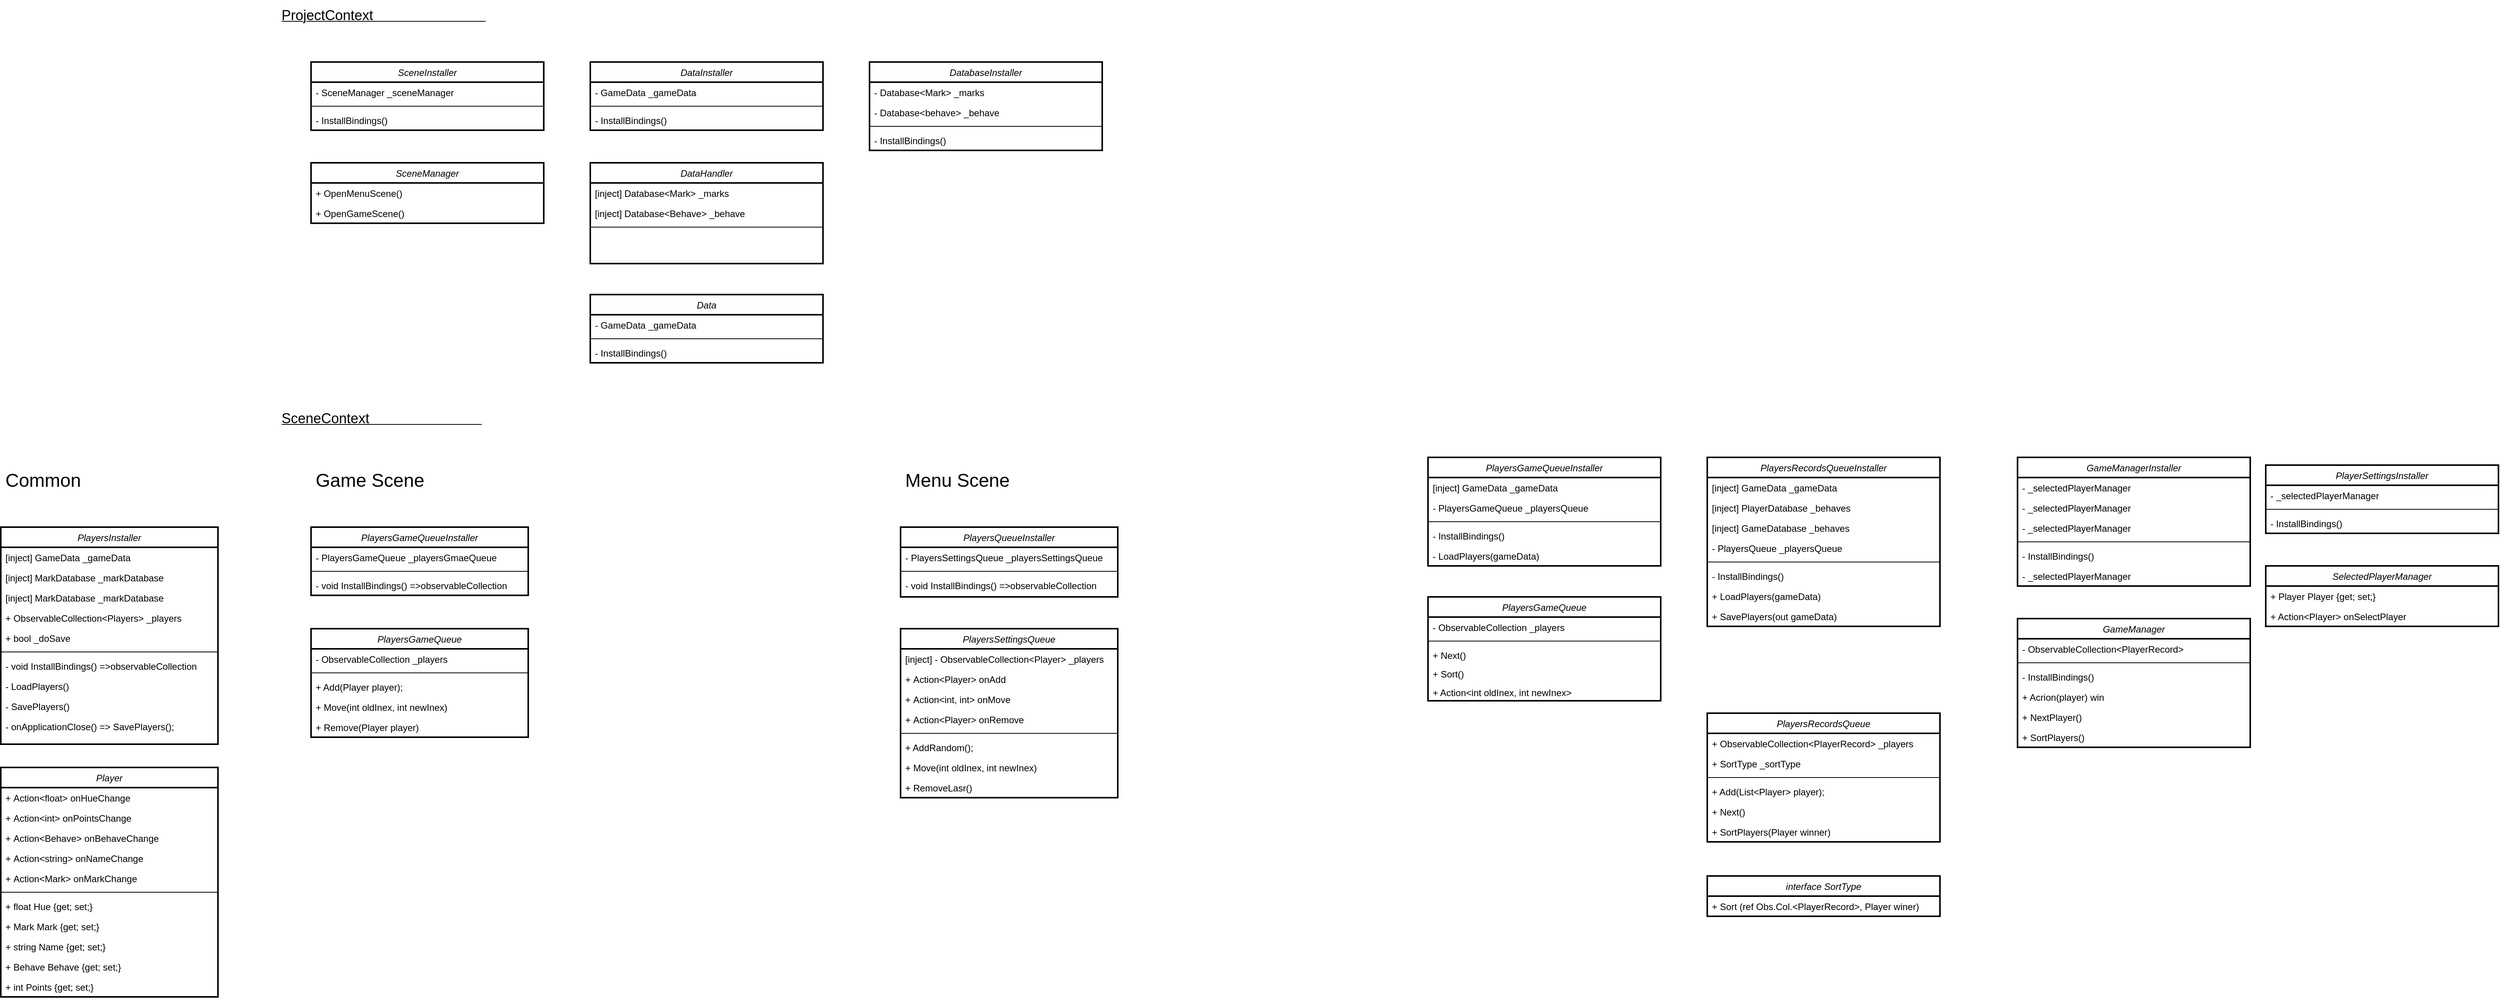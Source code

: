 <mxfile version="21.7.1" type="device">
  <diagram id="C5RBs43oDa-KdzZeNtuy" name="Page-1">
    <mxGraphModel dx="2106" dy="2258" grid="1" gridSize="10" guides="1" tooltips="1" connect="1" arrows="1" fold="1" page="1" pageScale="1" pageWidth="827" pageHeight="1169" math="0" shadow="0">
      <root>
        <mxCell id="WIyWlLk6GJQsqaUBKTNV-0" />
        <mxCell id="WIyWlLk6GJQsqaUBKTNV-1" parent="WIyWlLk6GJQsqaUBKTNV-0" />
        <mxCell id="RWt7drx12t7ZqrAbuFon-0" value="&lt;u&gt;&lt;font style=&quot;font-size: 18px;&quot;&gt;SceneContext&amp;nbsp; &amp;nbsp; &amp;nbsp; &amp;nbsp; &amp;nbsp; &amp;nbsp; &amp;nbsp; &amp;nbsp; &amp;nbsp; &amp;nbsp; &amp;nbsp; &amp;nbsp; &amp;nbsp; &amp;nbsp; &amp;nbsp;&lt;/font&gt;&lt;/u&gt;" style="text;html=1;strokeColor=none;fillColor=none;align=left;verticalAlign=middle;whiteSpace=wrap;rounded=0;" parent="WIyWlLk6GJQsqaUBKTNV-1" vertex="1">
          <mxGeometry y="440" width="400" height="40" as="geometry" />
        </mxCell>
        <mxCell id="RWt7drx12t7ZqrAbuFon-1" value="&lt;u&gt;&lt;font style=&quot;font-size: 18px;&quot;&gt;ProjectContext&amp;nbsp; &amp;nbsp; &amp;nbsp; &amp;nbsp; &amp;nbsp; &amp;nbsp; &amp;nbsp; &amp;nbsp; &amp;nbsp; &amp;nbsp; &amp;nbsp; &amp;nbsp; &amp;nbsp; &amp;nbsp; &amp;nbsp;&lt;/font&gt;&lt;/u&gt;" style="text;html=1;strokeColor=none;fillColor=none;align=left;verticalAlign=middle;whiteSpace=wrap;rounded=0;" parent="WIyWlLk6GJQsqaUBKTNV-1" vertex="1">
          <mxGeometry y="-80" width="400" height="40" as="geometry" />
        </mxCell>
        <mxCell id="RWt7drx12t7ZqrAbuFon-3" value="SceneInstaller" style="swimlane;fontStyle=2;align=center;verticalAlign=top;childLayout=stackLayout;horizontal=1;startSize=26;horizontalStack=0;resizeParent=1;resizeLast=0;collapsible=1;marginBottom=0;rounded=0;shadow=0;strokeWidth=2;" parent="WIyWlLk6GJQsqaUBKTNV-1" vertex="1">
          <mxGeometry x="40" width="300" height="88" as="geometry">
            <mxRectangle x="230" y="140" width="160" height="26" as="alternateBounds" />
          </mxGeometry>
        </mxCell>
        <mxCell id="RWt7drx12t7ZqrAbuFon-4" value="- SceneManager _sceneManager" style="text;align=left;verticalAlign=top;spacingLeft=4;spacingRight=4;overflow=hidden;rotatable=0;points=[[0,0.5],[1,0.5]];portConstraint=eastwest;" parent="RWt7drx12t7ZqrAbuFon-3" vertex="1">
          <mxGeometry y="26" width="300" height="26" as="geometry" />
        </mxCell>
        <mxCell id="RWt7drx12t7ZqrAbuFon-24" value="" style="line;strokeWidth=1;html=1;perimeter=backbonePerimeter;points=[];outlineConnect=0;" parent="RWt7drx12t7ZqrAbuFon-3" vertex="1">
          <mxGeometry y="52" width="300" height="10" as="geometry" />
        </mxCell>
        <mxCell id="RWt7drx12t7ZqrAbuFon-23" value="- InstallBindings()" style="text;align=left;verticalAlign=top;spacingLeft=4;spacingRight=4;overflow=hidden;rotatable=0;points=[[0,0.5],[1,0.5]];portConstraint=eastwest;" parent="RWt7drx12t7ZqrAbuFon-3" vertex="1">
          <mxGeometry y="62" width="300" height="26" as="geometry" />
        </mxCell>
        <mxCell id="RWt7drx12t7ZqrAbuFon-5" value="DataInstaller" style="swimlane;fontStyle=2;align=center;verticalAlign=top;childLayout=stackLayout;horizontal=1;startSize=26;horizontalStack=0;resizeParent=1;resizeLast=0;collapsible=1;marginBottom=0;rounded=0;shadow=0;strokeWidth=2;" parent="WIyWlLk6GJQsqaUBKTNV-1" vertex="1">
          <mxGeometry x="400" width="300" height="88" as="geometry">
            <mxRectangle x="230" y="140" width="160" height="26" as="alternateBounds" />
          </mxGeometry>
        </mxCell>
        <mxCell id="RWt7drx12t7ZqrAbuFon-6" value="- GameData _gameData" style="text;align=left;verticalAlign=top;spacingLeft=4;spacingRight=4;overflow=hidden;rotatable=0;points=[[0,0.5],[1,0.5]];portConstraint=eastwest;" parent="RWt7drx12t7ZqrAbuFon-5" vertex="1">
          <mxGeometry y="26" width="300" height="26" as="geometry" />
        </mxCell>
        <mxCell id="nKzSzMD7sCRKv_8YB2W3-50" value="" style="line;strokeWidth=1;html=1;perimeter=backbonePerimeter;points=[];outlineConnect=0;" parent="RWt7drx12t7ZqrAbuFon-5" vertex="1">
          <mxGeometry y="52" width="300" height="10" as="geometry" />
        </mxCell>
        <mxCell id="RWt7drx12t7ZqrAbuFon-12" value="- InstallBindings()" style="text;align=left;verticalAlign=top;spacingLeft=4;spacingRight=4;overflow=hidden;rotatable=0;points=[[0,0.5],[1,0.5]];portConstraint=eastwest;" parent="RWt7drx12t7ZqrAbuFon-5" vertex="1">
          <mxGeometry y="62" width="300" height="26" as="geometry" />
        </mxCell>
        <mxCell id="RWt7drx12t7ZqrAbuFon-7" value="SceneManager" style="swimlane;fontStyle=2;align=center;verticalAlign=top;childLayout=stackLayout;horizontal=1;startSize=26;horizontalStack=0;resizeParent=1;resizeLast=0;collapsible=1;marginBottom=0;rounded=0;shadow=0;strokeWidth=2;" parent="WIyWlLk6GJQsqaUBKTNV-1" vertex="1">
          <mxGeometry x="40" y="130" width="300" height="78" as="geometry">
            <mxRectangle x="230" y="140" width="160" height="26" as="alternateBounds" />
          </mxGeometry>
        </mxCell>
        <mxCell id="RWt7drx12t7ZqrAbuFon-8" value="+ OpenMenuScene()" style="text;align=left;verticalAlign=top;spacingLeft=4;spacingRight=4;overflow=hidden;rotatable=0;points=[[0,0.5],[1,0.5]];portConstraint=eastwest;" parent="RWt7drx12t7ZqrAbuFon-7" vertex="1">
          <mxGeometry y="26" width="300" height="26" as="geometry" />
        </mxCell>
        <mxCell id="RWt7drx12t7ZqrAbuFon-11" value="+ OpenGameScene()" style="text;align=left;verticalAlign=top;spacingLeft=4;spacingRight=4;overflow=hidden;rotatable=0;points=[[0,0.5],[1,0.5]];portConstraint=eastwest;" parent="RWt7drx12t7ZqrAbuFon-7" vertex="1">
          <mxGeometry y="52" width="300" height="26" as="geometry" />
        </mxCell>
        <mxCell id="RWt7drx12t7ZqrAbuFon-17" value="DatabaseInstaller" style="swimlane;fontStyle=2;align=center;verticalAlign=top;childLayout=stackLayout;horizontal=1;startSize=26;horizontalStack=0;resizeParent=1;resizeLast=0;collapsible=1;marginBottom=0;rounded=0;shadow=0;strokeWidth=2;" parent="WIyWlLk6GJQsqaUBKTNV-1" vertex="1">
          <mxGeometry x="760" width="300" height="114" as="geometry">
            <mxRectangle x="230" y="140" width="160" height="26" as="alternateBounds" />
          </mxGeometry>
        </mxCell>
        <mxCell id="RWt7drx12t7ZqrAbuFon-18" value="- Database&lt;Mark&gt; _marks" style="text;align=left;verticalAlign=top;spacingLeft=4;spacingRight=4;overflow=hidden;rotatable=0;points=[[0,0.5],[1,0.5]];portConstraint=eastwest;" parent="RWt7drx12t7ZqrAbuFon-17" vertex="1">
          <mxGeometry y="26" width="300" height="26" as="geometry" />
        </mxCell>
        <mxCell id="RWt7drx12t7ZqrAbuFon-26" value="- Database&lt;behave&gt; _behave" style="text;align=left;verticalAlign=top;spacingLeft=4;spacingRight=4;overflow=hidden;rotatable=0;points=[[0,0.5],[1,0.5]];portConstraint=eastwest;" parent="RWt7drx12t7ZqrAbuFon-17" vertex="1">
          <mxGeometry y="52" width="300" height="26" as="geometry" />
        </mxCell>
        <mxCell id="RWt7drx12t7ZqrAbuFon-19" value="" style="line;strokeWidth=1;html=1;perimeter=backbonePerimeter;points=[];outlineConnect=0;" parent="RWt7drx12t7ZqrAbuFon-17" vertex="1">
          <mxGeometry y="78" width="300" height="10" as="geometry" />
        </mxCell>
        <mxCell id="RWt7drx12t7ZqrAbuFon-20" value="- InstallBindings()" style="text;align=left;verticalAlign=top;spacingLeft=4;spacingRight=4;overflow=hidden;rotatable=0;points=[[0,0.5],[1,0.5]];portConstraint=eastwest;" parent="RWt7drx12t7ZqrAbuFon-17" vertex="1">
          <mxGeometry y="88" width="300" height="26" as="geometry" />
        </mxCell>
        <mxCell id="eCSpOS6bORuMUU4kWsDA-11" value="PlayerSettingsInstaller" style="swimlane;fontStyle=2;align=center;verticalAlign=top;childLayout=stackLayout;horizontal=1;startSize=26;horizontalStack=0;resizeParent=1;resizeLast=0;collapsible=1;marginBottom=0;rounded=0;shadow=0;strokeWidth=2;" parent="WIyWlLk6GJQsqaUBKTNV-1" vertex="1">
          <mxGeometry x="2560" y="520" width="300" height="88" as="geometry">
            <mxRectangle x="230" y="140" width="160" height="26" as="alternateBounds" />
          </mxGeometry>
        </mxCell>
        <mxCell id="eCSpOS6bORuMUU4kWsDA-13" value="- _selectedPlayerManager" style="text;align=left;verticalAlign=top;spacingLeft=4;spacingRight=4;overflow=hidden;rotatable=0;points=[[0,0.5],[1,0.5]];portConstraint=eastwest;" parent="eCSpOS6bORuMUU4kWsDA-11" vertex="1">
          <mxGeometry y="26" width="300" height="26" as="geometry" />
        </mxCell>
        <mxCell id="eCSpOS6bORuMUU4kWsDA-14" value="" style="line;strokeWidth=1;html=1;perimeter=backbonePerimeter;points=[];outlineConnect=0;" parent="eCSpOS6bORuMUU4kWsDA-11" vertex="1">
          <mxGeometry y="52" width="300" height="10" as="geometry" />
        </mxCell>
        <mxCell id="eCSpOS6bORuMUU4kWsDA-15" value="- InstallBindings()" style="text;align=left;verticalAlign=top;spacingLeft=4;spacingRight=4;overflow=hidden;rotatable=0;points=[[0,0.5],[1,0.5]];portConstraint=eastwest;" parent="eCSpOS6bORuMUU4kWsDA-11" vertex="1">
          <mxGeometry y="62" width="300" height="26" as="geometry" />
        </mxCell>
        <mxCell id="eCSpOS6bORuMUU4kWsDA-18" value="SelectedPlayerManager" style="swimlane;fontStyle=2;align=center;verticalAlign=top;childLayout=stackLayout;horizontal=1;startSize=26;horizontalStack=0;resizeParent=1;resizeLast=0;collapsible=1;marginBottom=0;rounded=0;shadow=0;strokeWidth=2;" parent="WIyWlLk6GJQsqaUBKTNV-1" vertex="1">
          <mxGeometry x="2560" y="650" width="300" height="78" as="geometry">
            <mxRectangle x="230" y="140" width="160" height="26" as="alternateBounds" />
          </mxGeometry>
        </mxCell>
        <mxCell id="eCSpOS6bORuMUU4kWsDA-19" value="+ Player Player {get; set;}" style="text;align=left;verticalAlign=top;spacingLeft=4;spacingRight=4;overflow=hidden;rotatable=0;points=[[0,0.5],[1,0.5]];portConstraint=eastwest;" parent="eCSpOS6bORuMUU4kWsDA-18" vertex="1">
          <mxGeometry y="26" width="300" height="26" as="geometry" />
        </mxCell>
        <mxCell id="pzzgh0RYBf0yn_YFM6Jk-4" value="+ Action&lt;Player&gt; onSelectPlayer" style="text;align=left;verticalAlign=top;spacingLeft=4;spacingRight=4;overflow=hidden;rotatable=0;points=[[0,0.5],[1,0.5]];portConstraint=eastwest;" parent="eCSpOS6bORuMUU4kWsDA-18" vertex="1">
          <mxGeometry y="52" width="300" height="26" as="geometry" />
        </mxCell>
        <mxCell id="pzzgh0RYBf0yn_YFM6Jk-0" value="GameManagerInstaller" style="swimlane;fontStyle=2;align=center;verticalAlign=top;childLayout=stackLayout;horizontal=1;startSize=26;horizontalStack=0;resizeParent=1;resizeLast=0;collapsible=1;marginBottom=0;rounded=0;shadow=0;strokeWidth=2;" parent="WIyWlLk6GJQsqaUBKTNV-1" vertex="1">
          <mxGeometry x="2240" y="510" width="300" height="166" as="geometry">
            <mxRectangle x="230" y="140" width="160" height="26" as="alternateBounds" />
          </mxGeometry>
        </mxCell>
        <mxCell id="pzzgh0RYBf0yn_YFM6Jk-1" value="- _selectedPlayerManager" style="text;align=left;verticalAlign=top;spacingLeft=4;spacingRight=4;overflow=hidden;rotatable=0;points=[[0,0.5],[1,0.5]];portConstraint=eastwest;" parent="pzzgh0RYBf0yn_YFM6Jk-0" vertex="1">
          <mxGeometry y="26" width="300" height="26" as="geometry" />
        </mxCell>
        <mxCell id="pzzgh0RYBf0yn_YFM6Jk-35" value="- _selectedPlayerManager" style="text;align=left;verticalAlign=top;spacingLeft=4;spacingRight=4;overflow=hidden;rotatable=0;points=[[0,0.5],[1,0.5]];portConstraint=eastwest;" parent="pzzgh0RYBf0yn_YFM6Jk-0" vertex="1">
          <mxGeometry y="52" width="300" height="26" as="geometry" />
        </mxCell>
        <mxCell id="pzzgh0RYBf0yn_YFM6Jk-36" value="- _selectedPlayerManager" style="text;align=left;verticalAlign=top;spacingLeft=4;spacingRight=4;overflow=hidden;rotatable=0;points=[[0,0.5],[1,0.5]];portConstraint=eastwest;" parent="pzzgh0RYBf0yn_YFM6Jk-0" vertex="1">
          <mxGeometry y="78" width="300" height="26" as="geometry" />
        </mxCell>
        <mxCell id="pzzgh0RYBf0yn_YFM6Jk-2" value="" style="line;strokeWidth=1;html=1;perimeter=backbonePerimeter;points=[];outlineConnect=0;" parent="pzzgh0RYBf0yn_YFM6Jk-0" vertex="1">
          <mxGeometry y="104" width="300" height="10" as="geometry" />
        </mxCell>
        <mxCell id="pzzgh0RYBf0yn_YFM6Jk-3" value="- InstallBindings()" style="text;align=left;verticalAlign=top;spacingLeft=4;spacingRight=4;overflow=hidden;rotatable=0;points=[[0,0.5],[1,0.5]];portConstraint=eastwest;" parent="pzzgh0RYBf0yn_YFM6Jk-0" vertex="1">
          <mxGeometry y="114" width="300" height="26" as="geometry" />
        </mxCell>
        <mxCell id="pzzgh0RYBf0yn_YFM6Jk-37" value="- _selectedPlayerManager" style="text;align=left;verticalAlign=top;spacingLeft=4;spacingRight=4;overflow=hidden;rotatable=0;points=[[0,0.5],[1,0.5]];portConstraint=eastwest;" parent="pzzgh0RYBf0yn_YFM6Jk-0" vertex="1">
          <mxGeometry y="140" width="300" height="26" as="geometry" />
        </mxCell>
        <mxCell id="pzzgh0RYBf0yn_YFM6Jk-10" value="Player" style="swimlane;fontStyle=2;align=center;verticalAlign=top;childLayout=stackLayout;horizontal=1;startSize=26;horizontalStack=0;resizeParent=1;resizeLast=0;collapsible=1;marginBottom=0;rounded=0;shadow=0;strokeWidth=2;" parent="WIyWlLk6GJQsqaUBKTNV-1" vertex="1">
          <mxGeometry x="-360" y="910" width="280" height="296" as="geometry">
            <mxRectangle x="230" y="140" width="160" height="26" as="alternateBounds" />
          </mxGeometry>
        </mxCell>
        <mxCell id="pzzgh0RYBf0yn_YFM6Jk-18" value="+ Action&lt;float&gt; onHueChange" style="text;align=left;verticalAlign=top;spacingLeft=4;spacingRight=4;overflow=hidden;rotatable=0;points=[[0,0.5],[1,0.5]];portConstraint=eastwest;" parent="pzzgh0RYBf0yn_YFM6Jk-10" vertex="1">
          <mxGeometry y="26" width="280" height="26" as="geometry" />
        </mxCell>
        <mxCell id="vh8vNaEsCIu60VA3Ig1F-8" value="+ Action&lt;int&gt; onPointsChange" style="text;align=left;verticalAlign=top;spacingLeft=4;spacingRight=4;overflow=hidden;rotatable=0;points=[[0,0.5],[1,0.5]];portConstraint=eastwest;" vertex="1" parent="pzzgh0RYBf0yn_YFM6Jk-10">
          <mxGeometry y="52" width="280" height="26" as="geometry" />
        </mxCell>
        <mxCell id="pzzgh0RYBf0yn_YFM6Jk-21" value="+ Action&lt;Behave&gt; onBehaveChange" style="text;align=left;verticalAlign=top;spacingLeft=4;spacingRight=4;overflow=hidden;rotatable=0;points=[[0,0.5],[1,0.5]];portConstraint=eastwest;" parent="pzzgh0RYBf0yn_YFM6Jk-10" vertex="1">
          <mxGeometry y="78" width="280" height="26" as="geometry" />
        </mxCell>
        <mxCell id="pzzgh0RYBf0yn_YFM6Jk-20" value="+ Action&lt;string&gt; onNameChange" style="text;align=left;verticalAlign=top;spacingLeft=4;spacingRight=4;overflow=hidden;rotatable=0;points=[[0,0.5],[1,0.5]];portConstraint=eastwest;" parent="pzzgh0RYBf0yn_YFM6Jk-10" vertex="1">
          <mxGeometry y="104" width="280" height="26" as="geometry" />
        </mxCell>
        <mxCell id="pzzgh0RYBf0yn_YFM6Jk-19" value="+ Action&lt;Mark&gt; onMarkChange" style="text;align=left;verticalAlign=top;spacingLeft=4;spacingRight=4;overflow=hidden;rotatable=0;points=[[0,0.5],[1,0.5]];portConstraint=eastwest;" parent="pzzgh0RYBf0yn_YFM6Jk-10" vertex="1">
          <mxGeometry y="130" width="280" height="26" as="geometry" />
        </mxCell>
        <mxCell id="vh8vNaEsCIu60VA3Ig1F-9" value="" style="line;strokeWidth=1;html=1;perimeter=backbonePerimeter;points=[];outlineConnect=0;" vertex="1" parent="pzzgh0RYBf0yn_YFM6Jk-10">
          <mxGeometry y="156" width="280" height="10" as="geometry" />
        </mxCell>
        <mxCell id="pzzgh0RYBf0yn_YFM6Jk-15" value="+ float Hue {get; set;}" style="text;align=left;verticalAlign=top;spacingLeft=4;spacingRight=4;overflow=hidden;rotatable=0;points=[[0,0.5],[1,0.5]];portConstraint=eastwest;" parent="pzzgh0RYBf0yn_YFM6Jk-10" vertex="1">
          <mxGeometry y="166" width="280" height="26" as="geometry" />
        </mxCell>
        <mxCell id="pzzgh0RYBf0yn_YFM6Jk-16" value="+ Mark Mark {get; set;}" style="text;align=left;verticalAlign=top;spacingLeft=4;spacingRight=4;overflow=hidden;rotatable=0;points=[[0,0.5],[1,0.5]];portConstraint=eastwest;" parent="pzzgh0RYBf0yn_YFM6Jk-10" vertex="1">
          <mxGeometry y="192" width="280" height="26" as="geometry" />
        </mxCell>
        <mxCell id="pzzgh0RYBf0yn_YFM6Jk-17" value="+ string Name {get; set;}" style="text;align=left;verticalAlign=top;spacingLeft=4;spacingRight=4;overflow=hidden;rotatable=0;points=[[0,0.5],[1,0.5]];portConstraint=eastwest;" parent="pzzgh0RYBf0yn_YFM6Jk-10" vertex="1">
          <mxGeometry y="218" width="280" height="26" as="geometry" />
        </mxCell>
        <mxCell id="pzzgh0RYBf0yn_YFM6Jk-11" value="+ Behave Behave {get; set;}" style="text;align=left;verticalAlign=top;spacingLeft=4;spacingRight=4;overflow=hidden;rotatable=0;points=[[0,0.5],[1,0.5]];portConstraint=eastwest;" parent="pzzgh0RYBf0yn_YFM6Jk-10" vertex="1">
          <mxGeometry y="244" width="280" height="26" as="geometry" />
        </mxCell>
        <mxCell id="-Ew2Ohf3w3BdsISUIbqz-23" value="+ int Points {get; set;}" style="text;align=left;verticalAlign=top;spacingLeft=4;spacingRight=4;overflow=hidden;rotatable=0;points=[[0,0.5],[1,0.5]];portConstraint=eastwest;" parent="pzzgh0RYBf0yn_YFM6Jk-10" vertex="1">
          <mxGeometry y="270" width="280" height="26" as="geometry" />
        </mxCell>
        <mxCell id="pzzgh0RYBf0yn_YFM6Jk-38" value="PlayersRecordsQueueInstaller" style="swimlane;fontStyle=2;align=center;verticalAlign=top;childLayout=stackLayout;horizontal=1;startSize=26;horizontalStack=0;resizeParent=1;resizeLast=0;collapsible=1;marginBottom=0;rounded=0;shadow=0;strokeWidth=2;" parent="WIyWlLk6GJQsqaUBKTNV-1" vertex="1">
          <mxGeometry x="1840" y="510" width="300" height="218" as="geometry">
            <mxRectangle x="230" y="140" width="160" height="26" as="alternateBounds" />
          </mxGeometry>
        </mxCell>
        <mxCell id="pzzgh0RYBf0yn_YFM6Jk-39" value="[inject] GameData _gameData" style="text;align=left;verticalAlign=top;spacingLeft=4;spacingRight=4;overflow=hidden;rotatable=0;points=[[0,0.5],[1,0.5]];portConstraint=eastwest;" parent="pzzgh0RYBf0yn_YFM6Jk-38" vertex="1">
          <mxGeometry y="26" width="300" height="26" as="geometry" />
        </mxCell>
        <mxCell id="6RtvDt39h_EVORlBY8tv-3" value="[inject] PlayerDatabase _behaves" style="text;align=left;verticalAlign=top;spacingLeft=4;spacingRight=4;overflow=hidden;rotatable=0;points=[[0,0.5],[1,0.5]];portConstraint=eastwest;" parent="pzzgh0RYBf0yn_YFM6Jk-38" vertex="1">
          <mxGeometry y="52" width="300" height="26" as="geometry" />
        </mxCell>
        <mxCell id="6RtvDt39h_EVORlBY8tv-4" value="[inject] GameDatabase _behaves" style="text;align=left;verticalAlign=top;spacingLeft=4;spacingRight=4;overflow=hidden;rotatable=0;points=[[0,0.5],[1,0.5]];portConstraint=eastwest;" parent="pzzgh0RYBf0yn_YFM6Jk-38" vertex="1">
          <mxGeometry y="78" width="300" height="26" as="geometry" />
        </mxCell>
        <mxCell id="pzzgh0RYBf0yn_YFM6Jk-42" value="- PlayersQueue _playersQueue" style="text;align=left;verticalAlign=top;spacingLeft=4;spacingRight=4;overflow=hidden;rotatable=0;points=[[0,0.5],[1,0.5]];portConstraint=eastwest;" parent="pzzgh0RYBf0yn_YFM6Jk-38" vertex="1">
          <mxGeometry y="104" width="300" height="26" as="geometry" />
        </mxCell>
        <mxCell id="pzzgh0RYBf0yn_YFM6Jk-43" value="" style="line;strokeWidth=1;html=1;perimeter=backbonePerimeter;points=[];outlineConnect=0;" parent="pzzgh0RYBf0yn_YFM6Jk-38" vertex="1">
          <mxGeometry y="130" width="300" height="10" as="geometry" />
        </mxCell>
        <mxCell id="pzzgh0RYBf0yn_YFM6Jk-44" value="- InstallBindings()" style="text;align=left;verticalAlign=top;spacingLeft=4;spacingRight=4;overflow=hidden;rotatable=0;points=[[0,0.5],[1,0.5]];portConstraint=eastwest;" parent="pzzgh0RYBf0yn_YFM6Jk-38" vertex="1">
          <mxGeometry y="140" width="300" height="26" as="geometry" />
        </mxCell>
        <mxCell id="pzzgh0RYBf0yn_YFM6Jk-45" value="+ LoadPlayers(gameData)" style="text;align=left;verticalAlign=top;spacingLeft=4;spacingRight=4;overflow=hidden;rotatable=0;points=[[0,0.5],[1,0.5]];portConstraint=eastwest;" parent="pzzgh0RYBf0yn_YFM6Jk-38" vertex="1">
          <mxGeometry y="166" width="300" height="26" as="geometry" />
        </mxCell>
        <mxCell id="pzzgh0RYBf0yn_YFM6Jk-46" value="+ SavePlayers(out gameData)" style="text;align=left;verticalAlign=top;spacingLeft=4;spacingRight=4;overflow=hidden;rotatable=0;points=[[0,0.5],[1,0.5]];portConstraint=eastwest;" parent="pzzgh0RYBf0yn_YFM6Jk-38" vertex="1">
          <mxGeometry y="192" width="300" height="26" as="geometry" />
        </mxCell>
        <mxCell id="BnhjiW-TIz43yoAr8VU0-2" value="DataHandler" style="swimlane;fontStyle=2;align=center;verticalAlign=top;childLayout=stackLayout;horizontal=1;startSize=26;horizontalStack=0;resizeParent=1;resizeLast=0;collapsible=1;marginBottom=0;rounded=0;shadow=0;strokeWidth=2;" parent="WIyWlLk6GJQsqaUBKTNV-1" vertex="1">
          <mxGeometry x="400" y="130" width="300" height="130" as="geometry">
            <mxRectangle x="230" y="140" width="160" height="26" as="alternateBounds" />
          </mxGeometry>
        </mxCell>
        <mxCell id="pzzgh0RYBf0yn_YFM6Jk-5" value="[inject] Database&lt;Mark&gt; _marks" style="text;align=left;verticalAlign=top;spacingLeft=4;spacingRight=4;overflow=hidden;rotatable=0;points=[[0,0.5],[1,0.5]];portConstraint=eastwest;" parent="BnhjiW-TIz43yoAr8VU0-2" vertex="1">
          <mxGeometry y="26" width="300" height="26" as="geometry" />
        </mxCell>
        <mxCell id="pzzgh0RYBf0yn_YFM6Jk-6" value="[inject] Database&lt;Behave&gt; _behave" style="text;align=left;verticalAlign=top;spacingLeft=4;spacingRight=4;overflow=hidden;rotatable=0;points=[[0,0.5],[1,0.5]];portConstraint=eastwest;" parent="BnhjiW-TIz43yoAr8VU0-2" vertex="1">
          <mxGeometry y="52" width="300" height="26" as="geometry" />
        </mxCell>
        <mxCell id="BnhjiW-TIz43yoAr8VU0-5" value="" style="line;strokeWidth=1;html=1;perimeter=backbonePerimeter;points=[];outlineConnect=0;" parent="BnhjiW-TIz43yoAr8VU0-2" vertex="1">
          <mxGeometry y="78" width="300" height="10" as="geometry" />
        </mxCell>
        <mxCell id="dbEpED3ojW55yauelcBQ-4" value="Data" style="swimlane;fontStyle=2;align=center;verticalAlign=top;childLayout=stackLayout;horizontal=1;startSize=26;horizontalStack=0;resizeParent=1;resizeLast=0;collapsible=1;marginBottom=0;rounded=0;shadow=0;strokeWidth=2;" parent="WIyWlLk6GJQsqaUBKTNV-1" vertex="1">
          <mxGeometry x="400" y="300" width="300" height="88" as="geometry">
            <mxRectangle x="230" y="140" width="160" height="26" as="alternateBounds" />
          </mxGeometry>
        </mxCell>
        <mxCell id="dbEpED3ojW55yauelcBQ-5" value="- GameData _gameData" style="text;align=left;verticalAlign=top;spacingLeft=4;spacingRight=4;overflow=hidden;rotatable=0;points=[[0,0.5],[1,0.5]];portConstraint=eastwest;" parent="dbEpED3ojW55yauelcBQ-4" vertex="1">
          <mxGeometry y="26" width="300" height="26" as="geometry" />
        </mxCell>
        <mxCell id="dbEpED3ojW55yauelcBQ-6" value="" style="line;strokeWidth=1;html=1;perimeter=backbonePerimeter;points=[];outlineConnect=0;" parent="dbEpED3ojW55yauelcBQ-4" vertex="1">
          <mxGeometry y="52" width="300" height="10" as="geometry" />
        </mxCell>
        <mxCell id="dbEpED3ojW55yauelcBQ-7" value="- InstallBindings()" style="text;align=left;verticalAlign=top;spacingLeft=4;spacingRight=4;overflow=hidden;rotatable=0;points=[[0,0.5],[1,0.5]];portConstraint=eastwest;" parent="dbEpED3ojW55yauelcBQ-4" vertex="1">
          <mxGeometry y="62" width="300" height="26" as="geometry" />
        </mxCell>
        <mxCell id="-Ew2Ohf3w3BdsISUIbqz-10" value="PlayersRecordsQueue" style="swimlane;fontStyle=2;align=center;verticalAlign=top;childLayout=stackLayout;horizontal=1;startSize=26;horizontalStack=0;resizeParent=1;resizeLast=0;collapsible=1;marginBottom=0;rounded=0;shadow=0;strokeWidth=2;" parent="WIyWlLk6GJQsqaUBKTNV-1" vertex="1">
          <mxGeometry x="1840" y="840" width="300" height="166" as="geometry">
            <mxRectangle x="230" y="140" width="160" height="26" as="alternateBounds" />
          </mxGeometry>
        </mxCell>
        <mxCell id="-Ew2Ohf3w3BdsISUIbqz-11" value="+ ObservableCollection&lt;PlayerRecord&gt; _players" style="text;align=left;verticalAlign=top;spacingLeft=4;spacingRight=4;overflow=hidden;rotatable=0;points=[[0,0.5],[1,0.5]];portConstraint=eastwest;" parent="-Ew2Ohf3w3BdsISUIbqz-10" vertex="1">
          <mxGeometry y="26" width="300" height="26" as="geometry" />
        </mxCell>
        <mxCell id="6RtvDt39h_EVORlBY8tv-5" value="+ SortType _sortType" style="text;align=left;verticalAlign=top;spacingLeft=4;spacingRight=4;overflow=hidden;rotatable=0;points=[[0,0.5],[1,0.5]];portConstraint=eastwest;" parent="-Ew2Ohf3w3BdsISUIbqz-10" vertex="1">
          <mxGeometry y="52" width="300" height="26" as="geometry" />
        </mxCell>
        <mxCell id="-Ew2Ohf3w3BdsISUIbqz-12" value="" style="line;strokeWidth=1;html=1;perimeter=backbonePerimeter;points=[];outlineConnect=0;" parent="-Ew2Ohf3w3BdsISUIbqz-10" vertex="1">
          <mxGeometry y="78" width="300" height="10" as="geometry" />
        </mxCell>
        <mxCell id="-Ew2Ohf3w3BdsISUIbqz-13" value="+ Add(List&lt;Player&gt; player);" style="text;align=left;verticalAlign=top;spacingLeft=4;spacingRight=4;overflow=hidden;rotatable=0;points=[[0,0.5],[1,0.5]];portConstraint=eastwest;" parent="-Ew2Ohf3w3BdsISUIbqz-10" vertex="1">
          <mxGeometry y="88" width="300" height="26" as="geometry" />
        </mxCell>
        <mxCell id="-Ew2Ohf3w3BdsISUIbqz-14" value="+ Next()" style="text;align=left;verticalAlign=top;spacingLeft=4;spacingRight=4;overflow=hidden;rotatable=0;points=[[0,0.5],[1,0.5]];portConstraint=eastwest;" parent="-Ew2Ohf3w3BdsISUIbqz-10" vertex="1">
          <mxGeometry y="114" width="300" height="26" as="geometry" />
        </mxCell>
        <mxCell id="-Ew2Ohf3w3BdsISUIbqz-16" value="+ SortPlayers(Player winner)" style="text;align=left;verticalAlign=top;spacingLeft=4;spacingRight=4;overflow=hidden;rotatable=0;points=[[0,0.5],[1,0.5]];portConstraint=eastwest;" parent="-Ew2Ohf3w3BdsISUIbqz-10" vertex="1">
          <mxGeometry y="140" width="300" height="26" as="geometry" />
        </mxCell>
        <mxCell id="-Ew2Ohf3w3BdsISUIbqz-24" value="PlayersGameQueue" style="swimlane;fontStyle=2;align=center;verticalAlign=top;childLayout=stackLayout;horizontal=1;startSize=26;horizontalStack=0;resizeParent=1;resizeLast=0;collapsible=1;marginBottom=0;rounded=0;shadow=0;strokeWidth=2;" parent="WIyWlLk6GJQsqaUBKTNV-1" vertex="1">
          <mxGeometry x="1480" y="690" width="300" height="134" as="geometry">
            <mxRectangle x="230" y="140" width="160" height="26" as="alternateBounds" />
          </mxGeometry>
        </mxCell>
        <mxCell id="-Ew2Ohf3w3BdsISUIbqz-25" value="- ObservableCollection _players" style="text;align=left;verticalAlign=top;spacingLeft=4;spacingRight=4;overflow=hidden;rotatable=0;points=[[0,0.5],[1,0.5]];portConstraint=eastwest;" parent="-Ew2Ohf3w3BdsISUIbqz-24" vertex="1">
          <mxGeometry y="26" width="300" height="26" as="geometry" />
        </mxCell>
        <mxCell id="-Ew2Ohf3w3BdsISUIbqz-26" value="" style="line;strokeWidth=1;html=1;perimeter=backbonePerimeter;points=[];outlineConnect=0;" parent="-Ew2Ohf3w3BdsISUIbqz-24" vertex="1">
          <mxGeometry y="52" width="300" height="10" as="geometry" />
        </mxCell>
        <mxCell id="-Ew2Ohf3w3BdsISUIbqz-28" value="+ Next()" style="text;align=left;verticalAlign=top;spacingLeft=4;spacingRight=4;overflow=hidden;rotatable=0;points=[[0,0.5],[1,0.5]];portConstraint=eastwest;" parent="-Ew2Ohf3w3BdsISUIbqz-24" vertex="1">
          <mxGeometry y="62" width="300" height="24" as="geometry" />
        </mxCell>
        <mxCell id="-Ew2Ohf3w3BdsISUIbqz-30" value="+ Sort()" style="text;align=left;verticalAlign=top;spacingLeft=4;spacingRight=4;overflow=hidden;rotatable=0;points=[[0,0.5],[1,0.5]];portConstraint=eastwest;" parent="-Ew2Ohf3w3BdsISUIbqz-24" vertex="1">
          <mxGeometry y="86" width="300" height="24" as="geometry" />
        </mxCell>
        <mxCell id="-Ew2Ohf3w3BdsISUIbqz-48" value="+ Action&lt;int oldInex, int newInex&gt;" style="text;align=left;verticalAlign=top;spacingLeft=4;spacingRight=4;overflow=hidden;rotatable=0;points=[[0,0.5],[1,0.5]];portConstraint=eastwest;" parent="-Ew2Ohf3w3BdsISUIbqz-24" vertex="1">
          <mxGeometry y="110" width="300" height="24" as="geometry" />
        </mxCell>
        <mxCell id="-Ew2Ohf3w3BdsISUIbqz-32" value="GameManager" style="swimlane;fontStyle=2;align=center;verticalAlign=top;childLayout=stackLayout;horizontal=1;startSize=26;horizontalStack=0;resizeParent=1;resizeLast=0;collapsible=1;marginBottom=0;rounded=0;shadow=0;strokeWidth=2;" parent="WIyWlLk6GJQsqaUBKTNV-1" vertex="1">
          <mxGeometry x="2240" y="718" width="300" height="166" as="geometry">
            <mxRectangle x="230" y="140" width="160" height="26" as="alternateBounds" />
          </mxGeometry>
        </mxCell>
        <mxCell id="-Ew2Ohf3w3BdsISUIbqz-34" value="- ObservableCollection&lt;PlayerRecord&gt;" style="text;align=left;verticalAlign=top;spacingLeft=4;spacingRight=4;overflow=hidden;rotatable=0;points=[[0,0.5],[1,0.5]];portConstraint=eastwest;" parent="-Ew2Ohf3w3BdsISUIbqz-32" vertex="1">
          <mxGeometry y="26" width="300" height="26" as="geometry" />
        </mxCell>
        <mxCell id="-Ew2Ohf3w3BdsISUIbqz-36" value="" style="line;strokeWidth=1;html=1;perimeter=backbonePerimeter;points=[];outlineConnect=0;" parent="-Ew2Ohf3w3BdsISUIbqz-32" vertex="1">
          <mxGeometry y="52" width="300" height="10" as="geometry" />
        </mxCell>
        <mxCell id="-Ew2Ohf3w3BdsISUIbqz-37" value="- InstallBindings()" style="text;align=left;verticalAlign=top;spacingLeft=4;spacingRight=4;overflow=hidden;rotatable=0;points=[[0,0.5],[1,0.5]];portConstraint=eastwest;" parent="-Ew2Ohf3w3BdsISUIbqz-32" vertex="1">
          <mxGeometry y="62" width="300" height="26" as="geometry" />
        </mxCell>
        <mxCell id="-Ew2Ohf3w3BdsISUIbqz-38" value="+ Acrion(player) win" style="text;align=left;verticalAlign=top;spacingLeft=4;spacingRight=4;overflow=hidden;rotatable=0;points=[[0,0.5],[1,0.5]];portConstraint=eastwest;" parent="-Ew2Ohf3w3BdsISUIbqz-32" vertex="1">
          <mxGeometry y="88" width="300" height="26" as="geometry" />
        </mxCell>
        <mxCell id="6RtvDt39h_EVORlBY8tv-0" value="+ NextPlayer()" style="text;align=left;verticalAlign=top;spacingLeft=4;spacingRight=4;overflow=hidden;rotatable=0;points=[[0,0.5],[1,0.5]];portConstraint=eastwest;" parent="-Ew2Ohf3w3BdsISUIbqz-32" vertex="1">
          <mxGeometry y="114" width="300" height="26" as="geometry" />
        </mxCell>
        <mxCell id="6RtvDt39h_EVORlBY8tv-1" value="+ SortPlayers()" style="text;align=left;verticalAlign=top;spacingLeft=4;spacingRight=4;overflow=hidden;rotatable=0;points=[[0,0.5],[1,0.5]];portConstraint=eastwest;" parent="-Ew2Ohf3w3BdsISUIbqz-32" vertex="1">
          <mxGeometry y="140" width="300" height="26" as="geometry" />
        </mxCell>
        <mxCell id="-Ew2Ohf3w3BdsISUIbqz-39" value="PlayersGameQueueInstaller" style="swimlane;fontStyle=2;align=center;verticalAlign=top;childLayout=stackLayout;horizontal=1;startSize=26;horizontalStack=0;resizeParent=1;resizeLast=0;collapsible=1;marginBottom=0;rounded=0;shadow=0;strokeWidth=2;" parent="WIyWlLk6GJQsqaUBKTNV-1" vertex="1">
          <mxGeometry x="1480" y="510" width="300" height="140" as="geometry">
            <mxRectangle x="230" y="140" width="160" height="26" as="alternateBounds" />
          </mxGeometry>
        </mxCell>
        <mxCell id="-Ew2Ohf3w3BdsISUIbqz-40" value="[inject] GameData _gameData" style="text;align=left;verticalAlign=top;spacingLeft=4;spacingRight=4;overflow=hidden;rotatable=0;points=[[0,0.5],[1,0.5]];portConstraint=eastwest;" parent="-Ew2Ohf3w3BdsISUIbqz-39" vertex="1">
          <mxGeometry y="26" width="300" height="26" as="geometry" />
        </mxCell>
        <mxCell id="-Ew2Ohf3w3BdsISUIbqz-41" value="- PlayersGameQueue _playersQueue" style="text;align=left;verticalAlign=top;spacingLeft=4;spacingRight=4;overflow=hidden;rotatable=0;points=[[0,0.5],[1,0.5]];portConstraint=eastwest;" parent="-Ew2Ohf3w3BdsISUIbqz-39" vertex="1">
          <mxGeometry y="52" width="300" height="26" as="geometry" />
        </mxCell>
        <mxCell id="-Ew2Ohf3w3BdsISUIbqz-42" value="" style="line;strokeWidth=1;html=1;perimeter=backbonePerimeter;points=[];outlineConnect=0;" parent="-Ew2Ohf3w3BdsISUIbqz-39" vertex="1">
          <mxGeometry y="78" width="300" height="10" as="geometry" />
        </mxCell>
        <mxCell id="-Ew2Ohf3w3BdsISUIbqz-43" value="- InstallBindings()" style="text;align=left;verticalAlign=top;spacingLeft=4;spacingRight=4;overflow=hidden;rotatable=0;points=[[0,0.5],[1,0.5]];portConstraint=eastwest;" parent="-Ew2Ohf3w3BdsISUIbqz-39" vertex="1">
          <mxGeometry y="88" width="300" height="26" as="geometry" />
        </mxCell>
        <mxCell id="-Ew2Ohf3w3BdsISUIbqz-46" value="- LoadPlayers(gameData)" style="text;align=left;verticalAlign=top;spacingLeft=4;spacingRight=4;overflow=hidden;rotatable=0;points=[[0,0.5],[1,0.5]];portConstraint=eastwest;" parent="-Ew2Ohf3w3BdsISUIbqz-39" vertex="1">
          <mxGeometry y="114" width="300" height="26" as="geometry" />
        </mxCell>
        <mxCell id="6RtvDt39h_EVORlBY8tv-6" value="interface SortType" style="swimlane;fontStyle=2;align=center;verticalAlign=top;childLayout=stackLayout;horizontal=1;startSize=26;horizontalStack=0;resizeParent=1;resizeLast=0;collapsible=1;marginBottom=0;rounded=0;shadow=0;strokeWidth=2;" parent="WIyWlLk6GJQsqaUBKTNV-1" vertex="1">
          <mxGeometry x="1840" y="1050" width="300" height="52" as="geometry">
            <mxRectangle x="230" y="140" width="160" height="26" as="alternateBounds" />
          </mxGeometry>
        </mxCell>
        <mxCell id="6RtvDt39h_EVORlBY8tv-8" value="+ Sort (ref Obs.Col.&lt;PlayerRecord&gt;, Player winer)" style="text;align=left;verticalAlign=top;spacingLeft=4;spacingRight=4;overflow=hidden;rotatable=0;points=[[0,0.5],[1,0.5]];portConstraint=eastwest;" parent="6RtvDt39h_EVORlBY8tv-6" vertex="1">
          <mxGeometry y="26" width="300" height="26" as="geometry" />
        </mxCell>
        <mxCell id="eThTx-GxIhy72UYJ9H7f-0" value="PlayersInstaller" style="swimlane;fontStyle=2;align=center;verticalAlign=top;childLayout=stackLayout;horizontal=1;startSize=26;horizontalStack=0;resizeParent=1;resizeLast=0;collapsible=1;marginBottom=0;rounded=0;shadow=0;strokeWidth=2;" parent="WIyWlLk6GJQsqaUBKTNV-1" vertex="1">
          <mxGeometry x="-360" y="600" width="280" height="280" as="geometry">
            <mxRectangle x="230" y="140" width="160" height="26" as="alternateBounds" />
          </mxGeometry>
        </mxCell>
        <mxCell id="eThTx-GxIhy72UYJ9H7f-1" value="[inject] GameData _gameData" style="text;align=left;verticalAlign=top;spacingLeft=4;spacingRight=4;overflow=hidden;rotatable=0;points=[[0,0.5],[1,0.5]];portConstraint=eastwest;" parent="eThTx-GxIhy72UYJ9H7f-0" vertex="1">
          <mxGeometry y="26" width="280" height="26" as="geometry" />
        </mxCell>
        <mxCell id="eThTx-GxIhy72UYJ9H7f-9" value="[inject] MarkDatabase _markDatabase" style="text;align=left;verticalAlign=top;spacingLeft=4;spacingRight=4;overflow=hidden;rotatable=0;points=[[0,0.5],[1,0.5]];portConstraint=eastwest;" parent="eThTx-GxIhy72UYJ9H7f-0" vertex="1">
          <mxGeometry y="52" width="280" height="26" as="geometry" />
        </mxCell>
        <mxCell id="vh8vNaEsCIu60VA3Ig1F-1" value="[inject] MarkDatabase _markDatabase" style="text;align=left;verticalAlign=top;spacingLeft=4;spacingRight=4;overflow=hidden;rotatable=0;points=[[0,0.5],[1,0.5]];portConstraint=eastwest;" vertex="1" parent="eThTx-GxIhy72UYJ9H7f-0">
          <mxGeometry y="78" width="280" height="26" as="geometry" />
        </mxCell>
        <mxCell id="eThTx-GxIhy72UYJ9H7f-2" value="+ ObservableCollection&lt;Players&gt; _players" style="text;align=left;verticalAlign=top;spacingLeft=4;spacingRight=4;overflow=hidden;rotatable=0;points=[[0,0.5],[1,0.5]];portConstraint=eastwest;" parent="eThTx-GxIhy72UYJ9H7f-0" vertex="1">
          <mxGeometry y="104" width="280" height="26" as="geometry" />
        </mxCell>
        <mxCell id="vh8vNaEsCIu60VA3Ig1F-4" value="+ bool _doSave" style="text;align=left;verticalAlign=top;spacingLeft=4;spacingRight=4;overflow=hidden;rotatable=0;points=[[0,0.5],[1,0.5]];portConstraint=eastwest;" vertex="1" parent="eThTx-GxIhy72UYJ9H7f-0">
          <mxGeometry y="130" width="280" height="26" as="geometry" />
        </mxCell>
        <mxCell id="eThTx-GxIhy72UYJ9H7f-3" value="" style="line;strokeWidth=1;html=1;perimeter=backbonePerimeter;points=[];outlineConnect=0;" parent="eThTx-GxIhy72UYJ9H7f-0" vertex="1">
          <mxGeometry y="156" width="280" height="10" as="geometry" />
        </mxCell>
        <mxCell id="eThTx-GxIhy72UYJ9H7f-5" value="- void InstallBindings() =&gt;observableCollection" style="text;align=left;verticalAlign=top;spacingLeft=4;spacingRight=4;overflow=hidden;rotatable=0;points=[[0,0.5],[1,0.5]];portConstraint=eastwest;" parent="eThTx-GxIhy72UYJ9H7f-0" vertex="1">
          <mxGeometry y="166" width="280" height="26" as="geometry" />
        </mxCell>
        <mxCell id="vh8vNaEsCIu60VA3Ig1F-3" value="- LoadPlayers()" style="text;align=left;verticalAlign=top;spacingLeft=4;spacingRight=4;overflow=hidden;rotatable=0;points=[[0,0.5],[1,0.5]];portConstraint=eastwest;" vertex="1" parent="eThTx-GxIhy72UYJ9H7f-0">
          <mxGeometry y="192" width="280" height="26" as="geometry" />
        </mxCell>
        <mxCell id="eThTx-GxIhy72UYJ9H7f-6" value="- SavePlayers()" style="text;align=left;verticalAlign=top;spacingLeft=4;spacingRight=4;overflow=hidden;rotatable=0;points=[[0,0.5],[1,0.5]];portConstraint=eastwest;" parent="eThTx-GxIhy72UYJ9H7f-0" vertex="1">
          <mxGeometry y="218" width="280" height="26" as="geometry" />
        </mxCell>
        <mxCell id="eThTx-GxIhy72UYJ9H7f-7" value="- onApplicationClose() =&gt; SavePlayers();" style="text;align=left;verticalAlign=top;spacingLeft=4;spacingRight=4;overflow=hidden;rotatable=0;points=[[0,0.5],[1,0.5]];portConstraint=eastwest;" parent="eThTx-GxIhy72UYJ9H7f-0" vertex="1">
          <mxGeometry y="244" width="280" height="26" as="geometry" />
        </mxCell>
        <mxCell id="eThTx-GxIhy72UYJ9H7f-11" value="&lt;font style=&quot;font-size: 24px;&quot;&gt;Game Scene&lt;/font&gt;" style="text;strokeColor=none;fillColor=none;align=left;verticalAlign=middle;spacingLeft=4;spacingRight=4;overflow=hidden;points=[[0,0.5],[1,0.5]];portConstraint=eastwest;rotatable=0;whiteSpace=wrap;html=1;" parent="WIyWlLk6GJQsqaUBKTNV-1" vertex="1">
          <mxGeometry x="40" y="520" width="210" height="40" as="geometry" />
        </mxCell>
        <mxCell id="eThTx-GxIhy72UYJ9H7f-12" value="&lt;font style=&quot;font-size: 24px;&quot;&gt;Menu&amp;nbsp;Scene&lt;/font&gt;" style="text;strokeColor=none;fillColor=none;align=left;verticalAlign=middle;spacingLeft=4;spacingRight=4;overflow=hidden;points=[[0,0.5],[1,0.5]];portConstraint=eastwest;rotatable=0;whiteSpace=wrap;html=1;" parent="WIyWlLk6GJQsqaUBKTNV-1" vertex="1">
          <mxGeometry x="800" y="520" width="210" height="40" as="geometry" />
        </mxCell>
        <mxCell id="eThTx-GxIhy72UYJ9H7f-34" value="PlayersGameQueueInstaller" style="swimlane;fontStyle=2;align=center;verticalAlign=top;childLayout=stackLayout;horizontal=1;startSize=26;horizontalStack=0;resizeParent=1;resizeLast=0;collapsible=1;marginBottom=0;rounded=0;shadow=0;strokeWidth=2;" parent="WIyWlLk6GJQsqaUBKTNV-1" vertex="1">
          <mxGeometry x="40" y="600" width="280" height="88" as="geometry">
            <mxRectangle x="230" y="140" width="160" height="26" as="alternateBounds" />
          </mxGeometry>
        </mxCell>
        <mxCell id="eThTx-GxIhy72UYJ9H7f-35" value="- PlayersGameQueue _playersGmaeQueue" style="text;align=left;verticalAlign=top;spacingLeft=4;spacingRight=4;overflow=hidden;rotatable=0;points=[[0,0.5],[1,0.5]];portConstraint=eastwest;" parent="eThTx-GxIhy72UYJ9H7f-34" vertex="1">
          <mxGeometry y="26" width="280" height="26" as="geometry" />
        </mxCell>
        <mxCell id="eThTx-GxIhy72UYJ9H7f-36" value="" style="line;strokeWidth=1;html=1;perimeter=backbonePerimeter;points=[];outlineConnect=0;" parent="eThTx-GxIhy72UYJ9H7f-34" vertex="1">
          <mxGeometry y="52" width="280" height="10" as="geometry" />
        </mxCell>
        <mxCell id="vh8vNaEsCIu60VA3Ig1F-15" value="- void InstallBindings() =&gt;observableCollection" style="text;align=left;verticalAlign=top;spacingLeft=4;spacingRight=4;overflow=hidden;rotatable=0;points=[[0,0.5],[1,0.5]];portConstraint=eastwest;" vertex="1" parent="eThTx-GxIhy72UYJ9H7f-34">
          <mxGeometry y="62" width="280" height="26" as="geometry" />
        </mxCell>
        <mxCell id="eThTx-GxIhy72UYJ9H7f-40" value="PlayersGameQueue" style="swimlane;fontStyle=2;align=center;verticalAlign=top;childLayout=stackLayout;horizontal=1;startSize=26;horizontalStack=0;resizeParent=1;resizeLast=0;collapsible=1;marginBottom=0;rounded=0;shadow=0;strokeWidth=2;" parent="WIyWlLk6GJQsqaUBKTNV-1" vertex="1">
          <mxGeometry x="40" y="731" width="280" height="140" as="geometry">
            <mxRectangle x="230" y="140" width="160" height="26" as="alternateBounds" />
          </mxGeometry>
        </mxCell>
        <mxCell id="eThTx-GxIhy72UYJ9H7f-41" value="- ObservableCollection _players" style="text;align=left;verticalAlign=top;spacingLeft=4;spacingRight=4;overflow=hidden;rotatable=0;points=[[0,0.5],[1,0.5]];portConstraint=eastwest;" parent="eThTx-GxIhy72UYJ9H7f-40" vertex="1">
          <mxGeometry y="26" width="280" height="26" as="geometry" />
        </mxCell>
        <mxCell id="eThTx-GxIhy72UYJ9H7f-42" value="" style="line;strokeWidth=1;html=1;perimeter=backbonePerimeter;points=[];outlineConnect=0;" parent="eThTx-GxIhy72UYJ9H7f-40" vertex="1">
          <mxGeometry y="52" width="280" height="10" as="geometry" />
        </mxCell>
        <mxCell id="eThTx-GxIhy72UYJ9H7f-43" value="+ Add(Player player);" style="text;align=left;verticalAlign=top;spacingLeft=4;spacingRight=4;overflow=hidden;rotatable=0;points=[[0,0.5],[1,0.5]];portConstraint=eastwest;" parent="eThTx-GxIhy72UYJ9H7f-40" vertex="1">
          <mxGeometry y="62" width="280" height="26" as="geometry" />
        </mxCell>
        <mxCell id="eThTx-GxIhy72UYJ9H7f-44" value="+ Move(int oldInex, int newInex)" style="text;align=left;verticalAlign=top;spacingLeft=4;spacingRight=4;overflow=hidden;rotatable=0;points=[[0,0.5],[1,0.5]];portConstraint=eastwest;" parent="eThTx-GxIhy72UYJ9H7f-40" vertex="1">
          <mxGeometry y="88" width="280" height="26" as="geometry" />
        </mxCell>
        <mxCell id="eThTx-GxIhy72UYJ9H7f-45" value="+ Remove(Player player)" style="text;align=left;verticalAlign=top;spacingLeft=4;spacingRight=4;overflow=hidden;rotatable=0;points=[[0,0.5],[1,0.5]];portConstraint=eastwest;" parent="eThTx-GxIhy72UYJ9H7f-40" vertex="1">
          <mxGeometry y="114" width="280" height="26" as="geometry" />
        </mxCell>
        <mxCell id="eThTx-GxIhy72UYJ9H7f-63" value="PlayersQueueInstaller" style="swimlane;fontStyle=2;align=center;verticalAlign=top;childLayout=stackLayout;horizontal=1;startSize=26;horizontalStack=0;resizeParent=1;resizeLast=0;collapsible=1;marginBottom=0;rounded=0;shadow=0;strokeWidth=2;" parent="WIyWlLk6GJQsqaUBKTNV-1" vertex="1">
          <mxGeometry x="800" y="600" width="280" height="90" as="geometry">
            <mxRectangle x="230" y="140" width="160" height="26" as="alternateBounds" />
          </mxGeometry>
        </mxCell>
        <mxCell id="eThTx-GxIhy72UYJ9H7f-64" value="- PlayersSettingsQueue _playersSettingsQueue" style="text;align=left;verticalAlign=top;spacingLeft=4;spacingRight=4;overflow=hidden;rotatable=0;points=[[0,0.5],[1,0.5]];portConstraint=eastwest;" parent="eThTx-GxIhy72UYJ9H7f-63" vertex="1">
          <mxGeometry y="26" width="280" height="26" as="geometry" />
        </mxCell>
        <mxCell id="eThTx-GxIhy72UYJ9H7f-65" value="" style="line;strokeWidth=1;html=1;perimeter=backbonePerimeter;points=[];outlineConnect=0;" parent="eThTx-GxIhy72UYJ9H7f-63" vertex="1">
          <mxGeometry y="52" width="280" height="10" as="geometry" />
        </mxCell>
        <mxCell id="vh8vNaEsCIu60VA3Ig1F-11" value="- void InstallBindings() =&gt;observableCollection" style="text;align=left;verticalAlign=top;spacingLeft=4;spacingRight=4;overflow=hidden;rotatable=0;points=[[0,0.5],[1,0.5]];portConstraint=eastwest;" vertex="1" parent="eThTx-GxIhy72UYJ9H7f-63">
          <mxGeometry y="62" width="280" height="26" as="geometry" />
        </mxCell>
        <mxCell id="eThTx-GxIhy72UYJ9H7f-69" value="PlayersSettingsQueue" style="swimlane;fontStyle=2;align=center;verticalAlign=top;childLayout=stackLayout;horizontal=1;startSize=26;horizontalStack=0;resizeParent=1;resizeLast=0;collapsible=1;marginBottom=0;rounded=0;shadow=0;strokeWidth=2;" parent="WIyWlLk6GJQsqaUBKTNV-1" vertex="1">
          <mxGeometry x="800" y="731" width="280" height="218" as="geometry">
            <mxRectangle x="230" y="140" width="160" height="26" as="alternateBounds" />
          </mxGeometry>
        </mxCell>
        <mxCell id="eThTx-GxIhy72UYJ9H7f-70" value="[inject] - ObservableCollection&lt;Player&gt; _players" style="text;align=left;verticalAlign=top;spacingLeft=4;spacingRight=4;overflow=hidden;rotatable=0;points=[[0,0.5],[1,0.5]];portConstraint=eastwest;" parent="eThTx-GxIhy72UYJ9H7f-69" vertex="1">
          <mxGeometry y="26" width="280" height="26" as="geometry" />
        </mxCell>
        <mxCell id="vh8vNaEsCIu60VA3Ig1F-12" value="+ Action&lt;Player&gt; onAdd" style="text;align=left;verticalAlign=top;spacingLeft=4;spacingRight=4;overflow=hidden;rotatable=0;points=[[0,0.5],[1,0.5]];portConstraint=eastwest;" vertex="1" parent="eThTx-GxIhy72UYJ9H7f-69">
          <mxGeometry y="52" width="280" height="26" as="geometry" />
        </mxCell>
        <mxCell id="vh8vNaEsCIu60VA3Ig1F-13" value="+ Action&lt;int, int&gt; onMove" style="text;align=left;verticalAlign=top;spacingLeft=4;spacingRight=4;overflow=hidden;rotatable=0;points=[[0,0.5],[1,0.5]];portConstraint=eastwest;" vertex="1" parent="eThTx-GxIhy72UYJ9H7f-69">
          <mxGeometry y="78" width="280" height="26" as="geometry" />
        </mxCell>
        <mxCell id="vh8vNaEsCIu60VA3Ig1F-14" value="+ Action&lt;Player&gt; onRemove" style="text;align=left;verticalAlign=top;spacingLeft=4;spacingRight=4;overflow=hidden;rotatable=0;points=[[0,0.5],[1,0.5]];portConstraint=eastwest;" vertex="1" parent="eThTx-GxIhy72UYJ9H7f-69">
          <mxGeometry y="104" width="280" height="26" as="geometry" />
        </mxCell>
        <mxCell id="eThTx-GxIhy72UYJ9H7f-71" value="" style="line;strokeWidth=1;html=1;perimeter=backbonePerimeter;points=[];outlineConnect=0;" parent="eThTx-GxIhy72UYJ9H7f-69" vertex="1">
          <mxGeometry y="130" width="280" height="10" as="geometry" />
        </mxCell>
        <mxCell id="eThTx-GxIhy72UYJ9H7f-72" value="+ AddRandom();" style="text;align=left;verticalAlign=top;spacingLeft=4;spacingRight=4;overflow=hidden;rotatable=0;points=[[0,0.5],[1,0.5]];portConstraint=eastwest;" parent="eThTx-GxIhy72UYJ9H7f-69" vertex="1">
          <mxGeometry y="140" width="280" height="26" as="geometry" />
        </mxCell>
        <mxCell id="eThTx-GxIhy72UYJ9H7f-73" value="+ Move(int oldInex, int newInex)" style="text;align=left;verticalAlign=top;spacingLeft=4;spacingRight=4;overflow=hidden;rotatable=0;points=[[0,0.5],[1,0.5]];portConstraint=eastwest;" parent="eThTx-GxIhy72UYJ9H7f-69" vertex="1">
          <mxGeometry y="166" width="280" height="26" as="geometry" />
        </mxCell>
        <mxCell id="eThTx-GxIhy72UYJ9H7f-74" value="+ RemoveLasr()" style="text;align=left;verticalAlign=top;spacingLeft=4;spacingRight=4;overflow=hidden;rotatable=0;points=[[0,0.5],[1,0.5]];portConstraint=eastwest;" parent="eThTx-GxIhy72UYJ9H7f-69" vertex="1">
          <mxGeometry y="192" width="280" height="26" as="geometry" />
        </mxCell>
        <mxCell id="vh8vNaEsCIu60VA3Ig1F-0" value="&lt;font style=&quot;font-size: 24px;&quot;&gt;Common&lt;br&gt;&lt;/font&gt;" style="text;strokeColor=none;fillColor=none;align=left;verticalAlign=middle;spacingLeft=4;spacingRight=4;overflow=hidden;points=[[0,0.5],[1,0.5]];portConstraint=eastwest;rotatable=0;whiteSpace=wrap;html=1;" vertex="1" parent="WIyWlLk6GJQsqaUBKTNV-1">
          <mxGeometry x="-360" y="520" width="210" height="40" as="geometry" />
        </mxCell>
      </root>
    </mxGraphModel>
  </diagram>
</mxfile>
